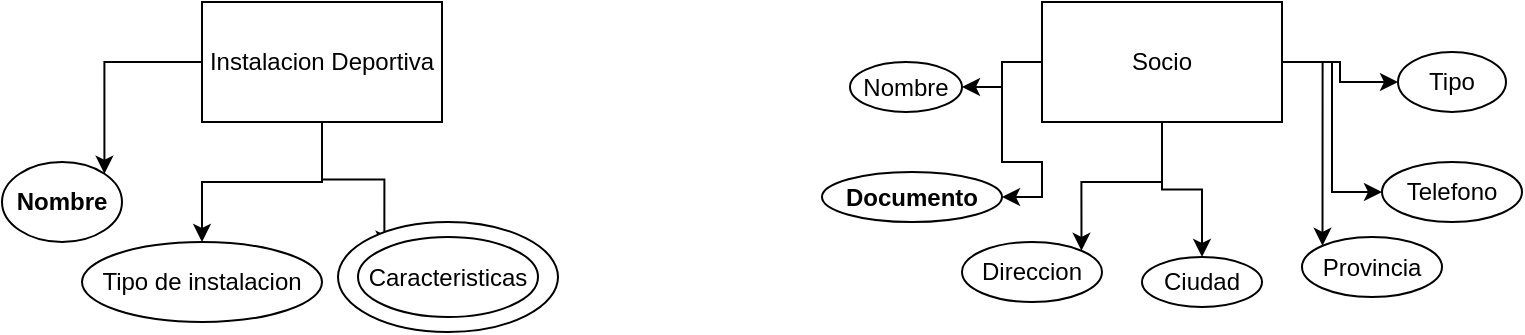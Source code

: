 <mxfile version="21.7.2" type="github">
  <diagram name="Página-1" id="hyoygEu00sJUBRQJcLb9">
    <mxGraphModel dx="982" dy="549" grid="1" gridSize="10" guides="1" tooltips="1" connect="1" arrows="1" fold="1" page="1" pageScale="1" pageWidth="827" pageHeight="1169" math="0" shadow="0">
      <root>
        <mxCell id="0" />
        <mxCell id="1" parent="0" />
        <mxCell id="QoFn2yfLO23CZvwwbxpm-6" style="edgeStyle=orthogonalEdgeStyle;rounded=0;orthogonalLoop=1;jettySize=auto;html=1;entryX=1;entryY=0;entryDx=0;entryDy=0;" edge="1" parent="1" source="QoFn2yfLO23CZvwwbxpm-1" target="QoFn2yfLO23CZvwwbxpm-2">
          <mxGeometry relative="1" as="geometry" />
        </mxCell>
        <mxCell id="QoFn2yfLO23CZvwwbxpm-7" style="edgeStyle=orthogonalEdgeStyle;rounded=0;orthogonalLoop=1;jettySize=auto;html=1;" edge="1" parent="1" source="QoFn2yfLO23CZvwwbxpm-1" target="QoFn2yfLO23CZvwwbxpm-3">
          <mxGeometry relative="1" as="geometry" />
        </mxCell>
        <mxCell id="QoFn2yfLO23CZvwwbxpm-8" style="edgeStyle=orthogonalEdgeStyle;rounded=0;orthogonalLoop=1;jettySize=auto;html=1;entryX=0;entryY=0;entryDx=0;entryDy=0;" edge="1" parent="1" source="QoFn2yfLO23CZvwwbxpm-1" target="QoFn2yfLO23CZvwwbxpm-4">
          <mxGeometry relative="1" as="geometry" />
        </mxCell>
        <mxCell id="QoFn2yfLO23CZvwwbxpm-1" value="Instalacion Deportiva" style="rounded=0;whiteSpace=wrap;html=1;" vertex="1" parent="1">
          <mxGeometry x="130" y="90" width="120" height="60" as="geometry" />
        </mxCell>
        <mxCell id="QoFn2yfLO23CZvwwbxpm-2" value="&lt;b&gt;Nombre&lt;/b&gt;" style="ellipse;whiteSpace=wrap;html=1;" vertex="1" parent="1">
          <mxGeometry x="30" y="170" width="60" height="40" as="geometry" />
        </mxCell>
        <mxCell id="QoFn2yfLO23CZvwwbxpm-3" value="Tipo de instalacion" style="ellipse;whiteSpace=wrap;html=1;" vertex="1" parent="1">
          <mxGeometry x="70" y="210" width="120" height="40" as="geometry" />
        </mxCell>
        <mxCell id="QoFn2yfLO23CZvwwbxpm-5" value="" style="ellipse;whiteSpace=wrap;html=1;" vertex="1" parent="1">
          <mxGeometry x="198" y="200" width="110" height="55" as="geometry" />
        </mxCell>
        <mxCell id="QoFn2yfLO23CZvwwbxpm-4" value="Caracteristicas" style="ellipse;whiteSpace=wrap;html=1;" vertex="1" parent="1">
          <mxGeometry x="208" y="207.5" width="90" height="40" as="geometry" />
        </mxCell>
        <mxCell id="QoFn2yfLO23CZvwwbxpm-17" style="edgeStyle=orthogonalEdgeStyle;rounded=0;orthogonalLoop=1;jettySize=auto;html=1;entryX=1;entryY=0.5;entryDx=0;entryDy=0;" edge="1" parent="1" source="QoFn2yfLO23CZvwwbxpm-9" target="QoFn2yfLO23CZvwwbxpm-15">
          <mxGeometry relative="1" as="geometry" />
        </mxCell>
        <mxCell id="QoFn2yfLO23CZvwwbxpm-18" style="edgeStyle=orthogonalEdgeStyle;rounded=0;orthogonalLoop=1;jettySize=auto;html=1;entryX=1;entryY=0.5;entryDx=0;entryDy=0;" edge="1" parent="1" source="QoFn2yfLO23CZvwwbxpm-9" target="QoFn2yfLO23CZvwwbxpm-10">
          <mxGeometry relative="1" as="geometry" />
        </mxCell>
        <mxCell id="QoFn2yfLO23CZvwwbxpm-19" style="edgeStyle=orthogonalEdgeStyle;rounded=0;orthogonalLoop=1;jettySize=auto;html=1;entryX=1;entryY=0;entryDx=0;entryDy=0;" edge="1" parent="1" source="QoFn2yfLO23CZvwwbxpm-9" target="QoFn2yfLO23CZvwwbxpm-11">
          <mxGeometry relative="1" as="geometry" />
        </mxCell>
        <mxCell id="QoFn2yfLO23CZvwwbxpm-20" style="edgeStyle=orthogonalEdgeStyle;rounded=0;orthogonalLoop=1;jettySize=auto;html=1;entryX=0.5;entryY=0;entryDx=0;entryDy=0;" edge="1" parent="1" source="QoFn2yfLO23CZvwwbxpm-9" target="QoFn2yfLO23CZvwwbxpm-12">
          <mxGeometry relative="1" as="geometry" />
        </mxCell>
        <mxCell id="QoFn2yfLO23CZvwwbxpm-21" style="edgeStyle=orthogonalEdgeStyle;rounded=0;orthogonalLoop=1;jettySize=auto;html=1;entryX=0;entryY=0;entryDx=0;entryDy=0;" edge="1" parent="1" source="QoFn2yfLO23CZvwwbxpm-9" target="QoFn2yfLO23CZvwwbxpm-13">
          <mxGeometry relative="1" as="geometry" />
        </mxCell>
        <mxCell id="QoFn2yfLO23CZvwwbxpm-22" style="edgeStyle=orthogonalEdgeStyle;rounded=0;orthogonalLoop=1;jettySize=auto;html=1;entryX=0;entryY=0.5;entryDx=0;entryDy=0;" edge="1" parent="1" source="QoFn2yfLO23CZvwwbxpm-9" target="QoFn2yfLO23CZvwwbxpm-14">
          <mxGeometry relative="1" as="geometry" />
        </mxCell>
        <mxCell id="QoFn2yfLO23CZvwwbxpm-23" style="edgeStyle=orthogonalEdgeStyle;rounded=0;orthogonalLoop=1;jettySize=auto;html=1;entryX=0;entryY=0.5;entryDx=0;entryDy=0;" edge="1" parent="1" source="QoFn2yfLO23CZvwwbxpm-9" target="QoFn2yfLO23CZvwwbxpm-16">
          <mxGeometry relative="1" as="geometry" />
        </mxCell>
        <mxCell id="QoFn2yfLO23CZvwwbxpm-9" value="Socio" style="rounded=0;whiteSpace=wrap;html=1;" vertex="1" parent="1">
          <mxGeometry x="550" y="90" width="120" height="60" as="geometry" />
        </mxCell>
        <mxCell id="QoFn2yfLO23CZvwwbxpm-10" value="&lt;b&gt;Documento&lt;/b&gt;" style="ellipse;whiteSpace=wrap;html=1;" vertex="1" parent="1">
          <mxGeometry x="440" y="175" width="90" height="25" as="geometry" />
        </mxCell>
        <mxCell id="QoFn2yfLO23CZvwwbxpm-11" value="Direccion" style="ellipse;whiteSpace=wrap;html=1;" vertex="1" parent="1">
          <mxGeometry x="510" y="210" width="70" height="30" as="geometry" />
        </mxCell>
        <mxCell id="QoFn2yfLO23CZvwwbxpm-12" value="Ciudad" style="ellipse;whiteSpace=wrap;html=1;" vertex="1" parent="1">
          <mxGeometry x="600" y="217.5" width="60" height="25" as="geometry" />
        </mxCell>
        <mxCell id="QoFn2yfLO23CZvwwbxpm-13" value="Provincia" style="ellipse;whiteSpace=wrap;html=1;" vertex="1" parent="1">
          <mxGeometry x="680" y="207.5" width="70" height="30" as="geometry" />
        </mxCell>
        <mxCell id="QoFn2yfLO23CZvwwbxpm-14" value="Telefono" style="ellipse;whiteSpace=wrap;html=1;" vertex="1" parent="1">
          <mxGeometry x="720" y="170" width="70" height="30" as="geometry" />
        </mxCell>
        <mxCell id="QoFn2yfLO23CZvwwbxpm-15" value="Nombre" style="ellipse;whiteSpace=wrap;html=1;" vertex="1" parent="1">
          <mxGeometry x="454" y="120" width="56" height="25" as="geometry" />
        </mxCell>
        <mxCell id="QoFn2yfLO23CZvwwbxpm-16" value="Tipo" style="ellipse;whiteSpace=wrap;html=1;" vertex="1" parent="1">
          <mxGeometry x="728" y="115" width="54" height="30" as="geometry" />
        </mxCell>
      </root>
    </mxGraphModel>
  </diagram>
</mxfile>
